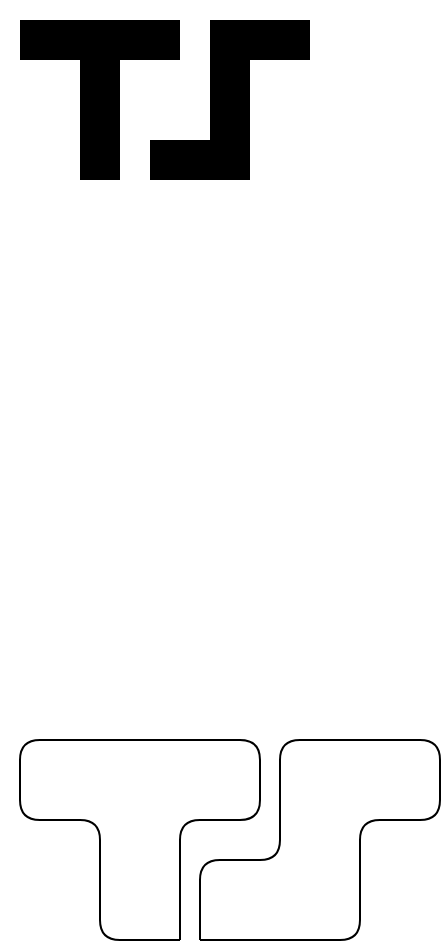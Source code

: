 <mxfile compressed="false" version="14.4.2" type="device">
  <diagram id="5Za6QEDyrxp3GzCgGSWg" name="Page-1">
    <mxGraphModel dx="1536" dy="858" grid="1" gridSize="10" guides="1" tooltips="1" connect="1" arrows="1" fold="1" page="1" pageScale="1" pageWidth="850" pageHeight="1100" math="0" shadow="0">
      <root>
        <mxCell id="0" />
        <mxCell id="1" parent="0" />
        <mxCell id="fJNHWVGutAqgB4lxBWRM-1" value="" style="endArrow=none;html=1;shadow=0;strokeWidth=20;" edge="1" parent="1">
          <mxGeometry width="50" height="50" relative="1" as="geometry">
            <mxPoint x="320" y="130" as="sourcePoint" />
            <mxPoint x="400" y="130" as="targetPoint" />
          </mxGeometry>
        </mxCell>
        <mxCell id="fJNHWVGutAqgB4lxBWRM-2" value="" style="endArrow=none;html=1;shadow=0;strokeWidth=20;" edge="1" parent="1">
          <mxGeometry width="50" height="50" relative="1" as="geometry">
            <mxPoint x="360" y="120" as="sourcePoint" />
            <mxPoint x="360" y="200" as="targetPoint" />
          </mxGeometry>
        </mxCell>
        <mxCell id="fJNHWVGutAqgB4lxBWRM-3" value="" style="endArrow=none;html=1;shadow=0;strokeWidth=20;rounded=0;" edge="1" parent="1">
          <mxGeometry width="50" height="50" relative="1" as="geometry">
            <mxPoint x="465" y="130" as="sourcePoint" />
            <mxPoint x="385" y="190" as="targetPoint" />
            <Array as="points">
              <mxPoint x="425" y="130" />
              <mxPoint x="425" y="190" />
            </Array>
          </mxGeometry>
        </mxCell>
        <mxCell id="fJNHWVGutAqgB4lxBWRM-11" value="" style="endArrow=none;html=1;rounded=1;jumpStyle=none;shadow=0;sketch=0;" edge="1" parent="1">
          <mxGeometry width="50" height="50" relative="1" as="geometry">
            <mxPoint x="410" y="580" as="sourcePoint" />
            <mxPoint x="410" y="580" as="targetPoint" />
            <Array as="points">
              <mxPoint x="410" y="540" />
              <mxPoint x="450" y="540" />
              <mxPoint x="450" y="480" />
              <mxPoint x="530" y="480" />
              <mxPoint x="530" y="520" />
              <mxPoint x="490" y="520" />
              <mxPoint x="490" y="540" />
              <mxPoint x="490" y="580" />
            </Array>
          </mxGeometry>
        </mxCell>
        <mxCell id="fJNHWVGutAqgB4lxBWRM-12" value="" style="endArrow=none;html=1;shadow=0;" edge="1" parent="1">
          <mxGeometry width="50" height="50" relative="1" as="geometry">
            <mxPoint x="400" y="580" as="sourcePoint" />
            <mxPoint x="400" y="580" as="targetPoint" />
            <Array as="points">
              <mxPoint x="400" y="520" />
              <mxPoint x="440" y="520" />
              <mxPoint x="440" y="480" />
              <mxPoint x="320" y="480" />
              <mxPoint x="320" y="520" />
              <mxPoint x="360" y="520" />
              <mxPoint x="360" y="580" />
            </Array>
          </mxGeometry>
        </mxCell>
        <mxCell id="fJNHWVGutAqgB4lxBWRM-18" value="" style="endArrow=none;html=1;shadow=0;strokeWidth=20;strokeColor=#FFFFFF;" edge="1" parent="1">
          <mxGeometry width="50" height="50" relative="1" as="geometry">
            <mxPoint x="320" y="300" as="sourcePoint" />
            <mxPoint x="400" y="300" as="targetPoint" />
          </mxGeometry>
        </mxCell>
        <mxCell id="fJNHWVGutAqgB4lxBWRM-19" value="" style="endArrow=none;html=1;shadow=0;strokeWidth=20;strokeColor=#FFFFFF;" edge="1" parent="1">
          <mxGeometry width="50" height="50" relative="1" as="geometry">
            <mxPoint x="360" y="290" as="sourcePoint" />
            <mxPoint x="360" y="370" as="targetPoint" />
          </mxGeometry>
        </mxCell>
        <mxCell id="fJNHWVGutAqgB4lxBWRM-20" value="" style="endArrow=none;html=1;shadow=0;strokeWidth=20;rounded=0;strokeColor=#FFFFFF;" edge="1" parent="1">
          <mxGeometry width="50" height="50" relative="1" as="geometry">
            <mxPoint x="465" y="300" as="sourcePoint" />
            <mxPoint x="385" y="360" as="targetPoint" />
            <Array as="points">
              <mxPoint x="425" y="300" />
              <mxPoint x="425" y="360" />
            </Array>
          </mxGeometry>
        </mxCell>
      </root>
    </mxGraphModel>
  </diagram>
</mxfile>
